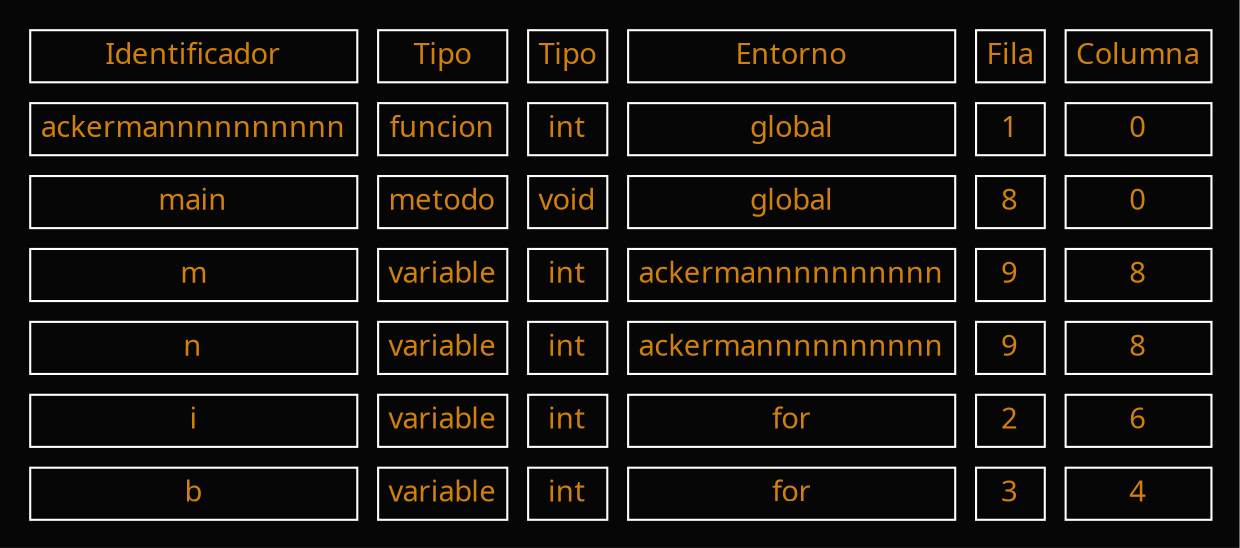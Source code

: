 digraph {
bgcolor="#060606"
node [ fontcolor="#d0800d",  color=white, ];
"nombre"[shape=none, margin=0, color=white, label=<
<TABLE border="0" cellborder="1" cellspacing="10" cellpadding="4">
<TR><TD><FONT FACE="Segoe UI">Identificador</FONT></TD><TD><FONT FACE="Segoe UI">Tipo</FONT></TD><TD><FONT FACE="Segoe UI">Tipo</FONT></TD><TD><FONT FACE="Segoe UI">Entorno</FONT></TD><TD><FONT FACE="Segoe UI">Fila</FONT></TD><TD><FONT FACE="Segoe UI">Columna</FONT></TD></TR>
<TR><TD><FONT FACE="Segoe UI">ackermannnnnnnnnn</FONT></TD><TD><FONT FACE="Segoe UI">funcion</FONT></TD><TD><FONT FACE="Segoe UI">int</FONT></TD><TD><FONT FACE="Segoe UI">global</FONT></TD><TD><FONT FACE="Segoe UI">1</FONT></TD><TD><FONT FACE="Segoe UI">0</FONT></TD></TR>
<TR><TD><FONT FACE="Segoe UI">main</FONT></TD><TD><FONT FACE="Segoe UI">metodo</FONT></TD><TD><FONT FACE="Segoe UI">void</FONT></TD><TD><FONT FACE="Segoe UI">global</FONT></TD><TD><FONT FACE="Segoe UI">8</FONT></TD><TD><FONT FACE="Segoe UI">0</FONT></TD></TR>
<TR><TD><FONT FACE="Segoe UI">m</FONT></TD><TD><FONT FACE="Segoe UI">variable</FONT></TD><TD><FONT FACE="Segoe UI">int</FONT></TD><TD><FONT FACE="Segoe UI">ackermannnnnnnnnn</FONT></TD><TD><FONT FACE="Segoe UI">9</FONT></TD><TD><FONT FACE="Segoe UI">8</FONT></TD></TR>
<TR><TD><FONT FACE="Segoe UI">n</FONT></TD><TD><FONT FACE="Segoe UI">variable</FONT></TD><TD><FONT FACE="Segoe UI">int</FONT></TD><TD><FONT FACE="Segoe UI">ackermannnnnnnnnn</FONT></TD><TD><FONT FACE="Segoe UI">9</FONT></TD><TD><FONT FACE="Segoe UI">8</FONT></TD></TR>
<TR><TD><FONT FACE="Segoe UI">i</FONT></TD><TD><FONT FACE="Segoe UI">variable</FONT></TD><TD><FONT FACE="Segoe UI">int</FONT></TD><TD><FONT FACE="Segoe UI">for</FONT></TD><TD><FONT FACE="Segoe UI">2</FONT></TD><TD><FONT FACE="Segoe UI">6</FONT></TD></TR>
<TR><TD><FONT FACE="Segoe UI">b</FONT></TD><TD><FONT FACE="Segoe UI">variable</FONT></TD><TD><FONT FACE="Segoe UI">int</FONT></TD><TD><FONT FACE="Segoe UI">for</FONT></TD><TD><FONT FACE="Segoe UI">3</FONT></TD><TD><FONT FACE="Segoe UI">4</FONT></TD></TR>
</TABLE>
>];
}